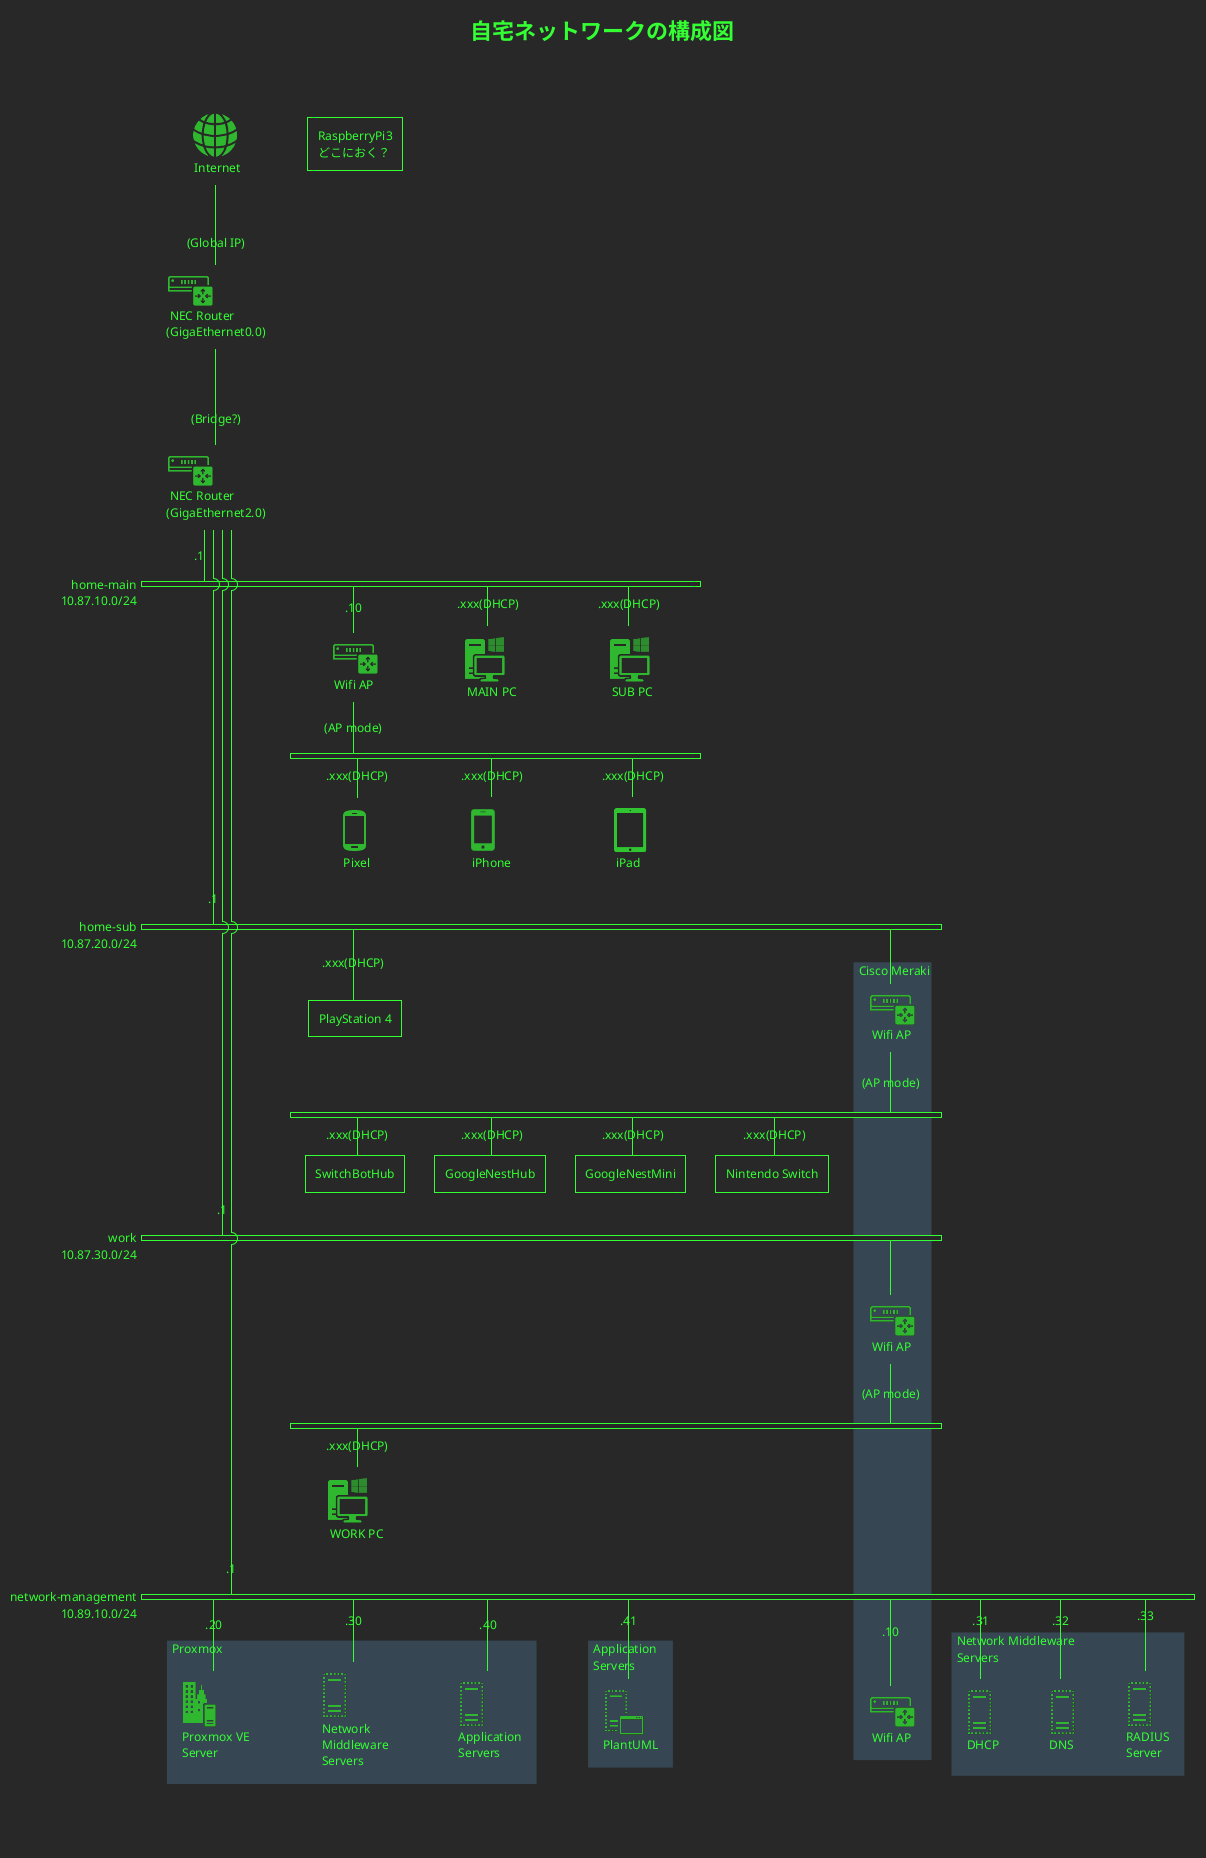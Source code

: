 @startuml home-network-diagram
!theme crt-green
!include <office/Concepts/globe_internet>
!include <office/Devices/ip_gateway>
!include <office/Devices/workstation_pc>
!include <office/Devices/cell_phone_android_proportional>
!include <office/Devices/cell_phone_iphone_proportional>
!include <office/Devices/device_tablet_ipad>
!include <office/Servers/on_premises_server>
!include <office/Servers/virtual_server>
!include <office/Servers/virtual_application_server>

title 自宅ネットワークの構成図

<Style>
nwdiagDiagram {
    root {
        FontSize 12
    }

    group {
        BackGroundColor #364652
        LineThickness 2.0
    }
}
</Style>

nwdiag {
    internet [description = "<$globe_internet>\n Internet" shape = label]
    internet -- gigaeth0
    gigaeth0 [address = "(Global IP)" description = "<$ip_gateway>\n NEC Router\n(GigaEthernet0.0)" shape = label]
    gigaeth0 -- gigaeth2
    gigaeth2 [address = "(Bridge?)" description = "<$ip_gateway>\n NEC Router\n(GigaEthernet2.0)" shape = label]

    raspberry_pi[description = "RaspberryPi3\nどこにおく？"]

    network home-main {
        ' width = full
        address = "10.87.10.0/24"
        gigaeth2 [address = ".1"]
        home-main-wifi-ap [address = ".10" description = "<$ip_gateway>\n Wifi AP" shape = label]
        main-pc [address = ".xxx(DHCP)" description = "<$workstation_pc>\n MAIN PC" shape = label]
        sub-pc [address = ".xxx(DHCP)" description = "<$workstation_pc>\n SUB PC" shape = label]
    }

    network {
        home-main-wifi-ap [address = "(AP mode)" description = "<$ip_gateway>\n Wifi AP" shape = label]
        pixel [address = ".xxx(DHCP)" description = "<$cell_phone_android_proportional>\n Pixel" shape = label]
        iphone [address = ".xxx(DHCP)" description = "<$cell_phone_iphone_proportional>\n iPhone" shape = label]
        ipad [address = ".xxx(DHCP)" description = "<$device_tablet_ipad>\n iPad" shape = label]        
    }

    network home-sub {
        ' width = full
        address = "10.87.20.0/24"
        gigaeth2 [address = ".1"]
        home-sub-wifi-ap [description = "<$ip_gateway>\n Wifi AP" shape = label]
        PlayStation4 [address = ".xxx(DHCP)" description = "PlayStation 4"]
    }

    network {
        home-sub-wifi-ap [address = "(AP mode)" description = "<$ip_gateway>\n Wifi AP" shape = label]
        SwitchBotHub [address = ".xxx(DHCP)" description = "SwitchBotHub"]
        GoogleNestHub [address = ".xxx(DHCP)" description = "GoogleNestHub"]
        GoogleNestMini [address = ".xxx(DHCP)" description = "GoogleNestMini"]
        Nintendo_Switch [address = ".xxx(DHCP)" description = "Nintendo Switch"]
    }

    network work {
        ' width = full
        address = "10.87.30.0/24"
        gigaeth2 [address = ".1"]
        work-wifi-ap [description = "<$ip_gateway>\n Wifi AP" shape = label]
    }

    network {
        work-wifi-ap [address = "(AP mode)" description = "<$ip_gateway>\n Wifi AP" shape = label]
        work-pc [address = ".xxx(DHCP)" description = "<$workstation_pc>\n WORK PC" shape = label]
    }

    network network-management {
        ' width = full
        address = "10.89.10.0/24"
        gigaeth2 [address = ".1"]
        network-management-ap [address = ".10" description = "<$ip_gateway>\n Wifi AP" shape = label]
        prxmox_server [address = ".20" description = "<$on_premises_server>\nProxmox VE\nServer" shape = label]
        network_middleware_servers [address = ".30" description = "<$virtual_server>\nNetwork\nMiddleware\nServers" shape = label]
        dhcp [address = ".31" description = "<$virtual_server>\nDHCP" shape = label]
        dns [address = ".32" description = "<$virtual_server>\nDNS" shape = label]
        radius [address = ".33" description = "<$virtual_server>\nRADIUS\nServer" shape = label]
        application_servers [address = ".40" description = "<$virtual_server>\nApplication\nServers" shape = label]
        plantuml [address = ".41" description = "<$virtual_application_server>\nPlantUML" shape = label]
    }

    group cisco_meraki{
        description = "Cisco Meraki"
        network-management-ap
        work-wifi-ap
        home-sub-wifi-ap
    }

    group proxmox {
        description = "Proxmox"
        prxmox_server
        network_middleware_servers
        application_servers
    }

    group network_middleware_servers {
        description = "Network Middleware\nServers"
        dhcp
        dns
        radius
    }

    group application_servers {
        description = "Application\nServers"
        plantuml
    }
}
@enduml